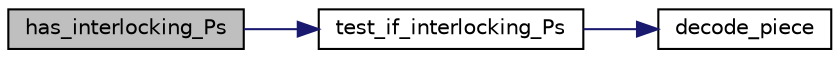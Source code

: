 digraph "has_interlocking_Ps"
{
  edge [fontname="Helvetica",fontsize="10",labelfontname="Helvetica",labelfontsize="10"];
  node [fontname="Helvetica",fontsize="10",shape=record];
  rankdir="LR";
  Node353 [label="has_interlocking_Ps",height=0.2,width=0.4,color="black", fillcolor="grey75", style="filled", fontcolor="black"];
  Node353 -> Node354 [color="midnightblue",fontsize="10",style="solid",fontname="Helvetica"];
  Node354 [label="test_if_interlocking_Ps",height=0.2,width=0.4,color="black", fillcolor="white", style="filled",URL="$dc/d77/pentomino__5x5_8_c.html#a4cd6485acb185417e158c1167a3dcfad"];
  Node354 -> Node355 [color="midnightblue",fontsize="10",style="solid",fontname="Helvetica"];
  Node355 [label="decode_piece",height=0.2,width=0.4,color="black", fillcolor="white", style="filled",URL="$dc/d77/pentomino__5x5_8_c.html#aae351f5ca69a05832ba21b27bba6a4e1"];
}
